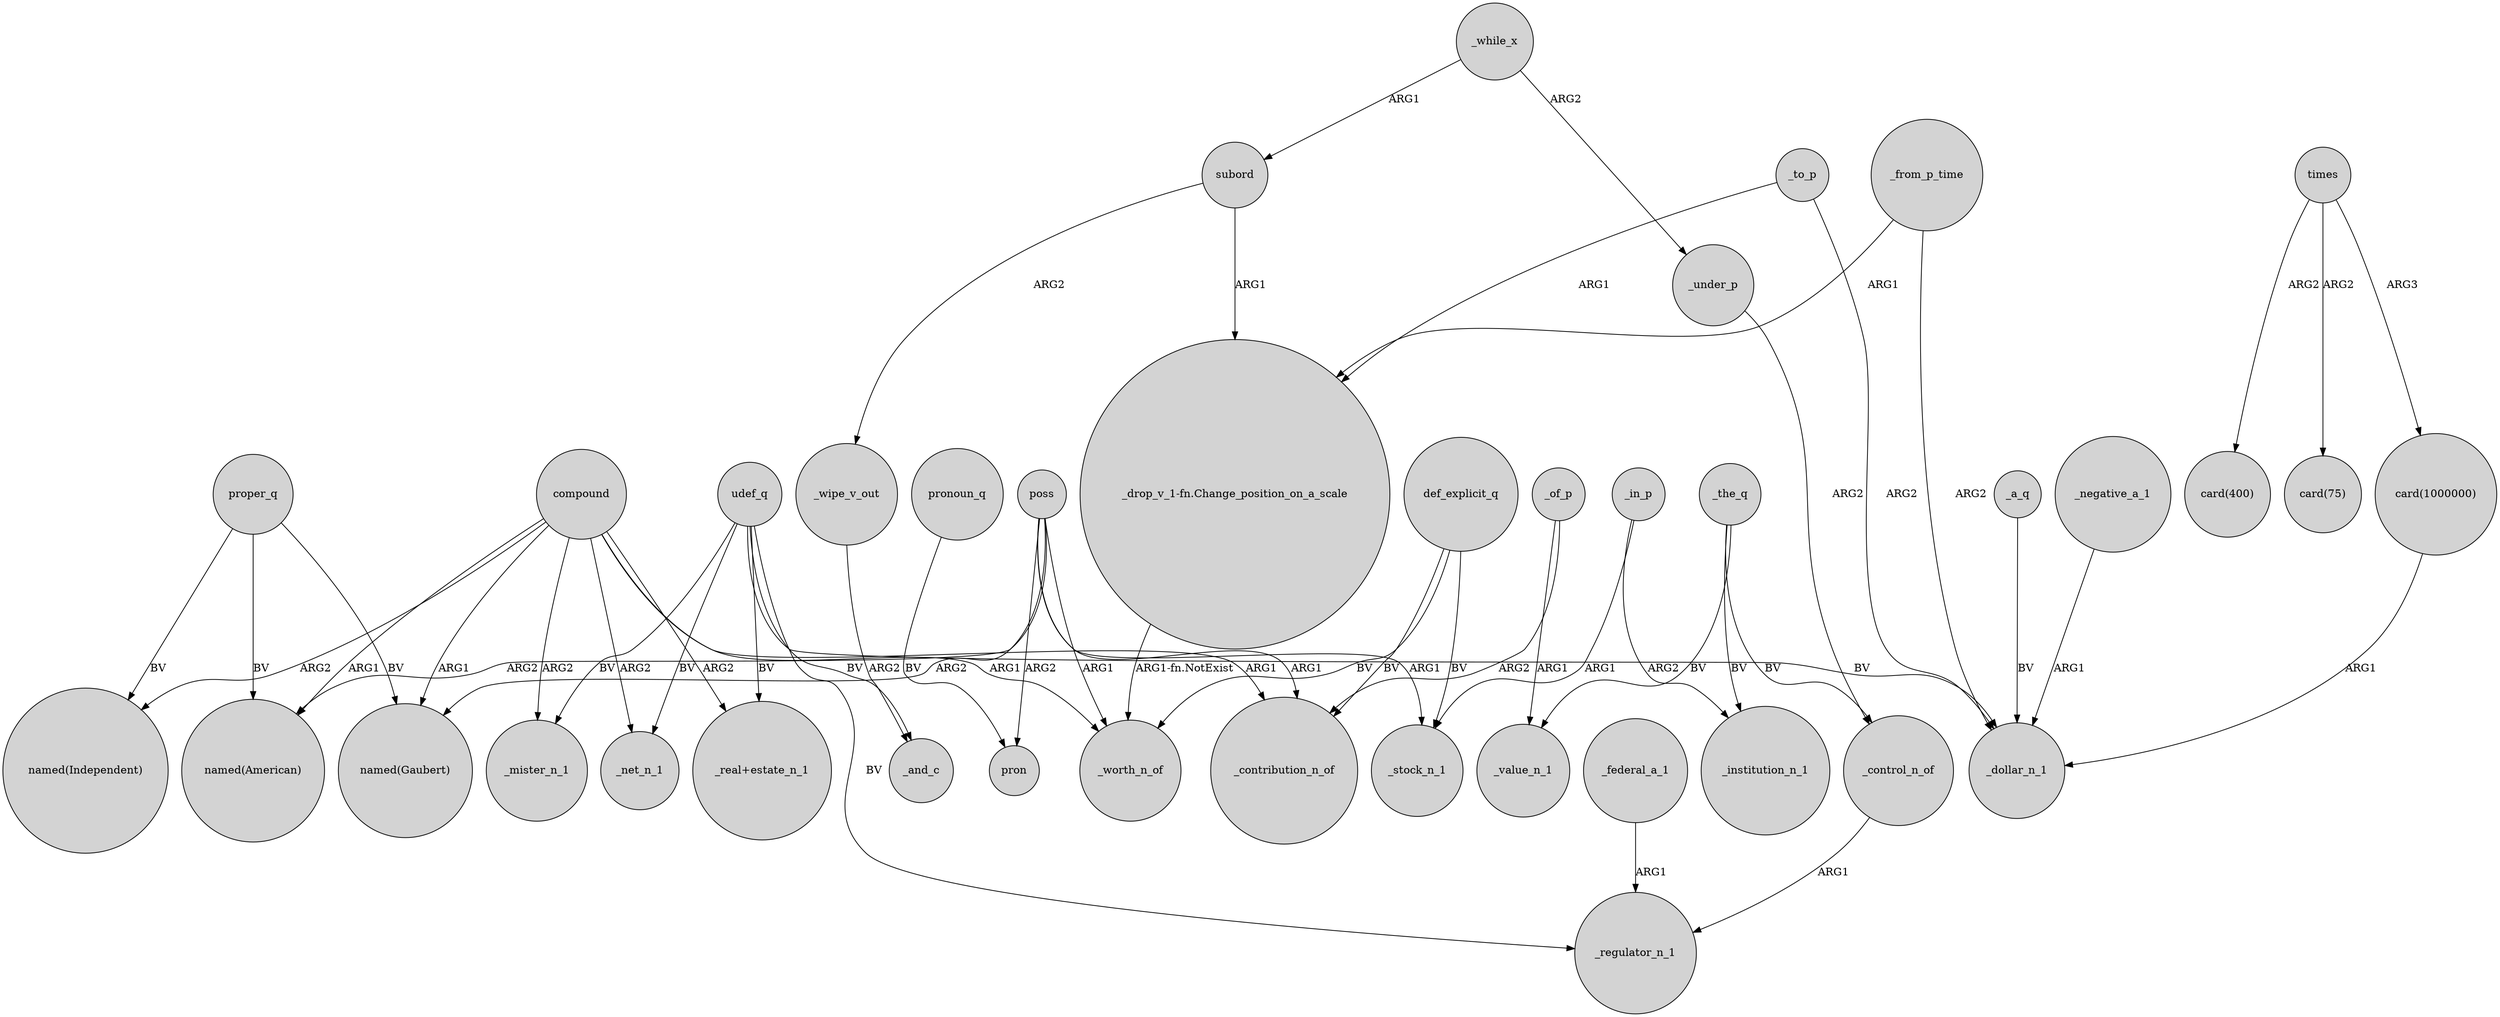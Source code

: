 digraph {
	node [shape=circle style=filled]
	"card(1000000)" -> _dollar_n_1 [label=ARG1]
	_federal_a_1 -> _regulator_n_1 [label=ARG1]
	_to_p -> _dollar_n_1 [label=ARG2]
	poss -> _worth_n_of [label=ARG1]
	compound -> _contribution_n_of [label=ARG1]
	poss -> pron [label=ARG2]
	proper_q -> "named(American)" [label=BV]
	times -> "card(400)" [label=ARG2]
	def_explicit_q -> _worth_n_of [label=BV]
	compound -> "named(American)" [label=ARG1]
	_the_q -> _control_n_of [label=BV]
	compound -> _mister_n_1 [label=ARG2]
	poss -> _stock_n_1 [label=ARG1]
	_while_x -> subord [label=ARG1]
	_of_p -> _value_n_1 [label=ARG1]
	udef_q -> _mister_n_1 [label=BV]
	_while_x -> _under_p [label=ARG2]
	_control_n_of -> _regulator_n_1 [label=ARG1]
	subord -> _wipe_v_out [label=ARG2]
	compound -> "named(Gaubert)" [label=ARG1]
	poss -> "named(Gaubert)" [label=ARG2]
	def_explicit_q -> _stock_n_1 [label=BV]
	_of_p -> _contribution_n_of [label=ARG2]
	_a_q -> _dollar_n_1 [label=BV]
	compound -> "_real+estate_n_1" [label=ARG2]
	compound -> _worth_n_of [label=ARG1]
	pronoun_q -> pron [label=BV]
	_wipe_v_out -> _and_c [label=ARG2]
	compound -> _net_n_1 [label=ARG2]
	_to_p -> "_drop_v_1-fn.Change_position_on_a_scale" [label=ARG1]
	_from_p_time -> "_drop_v_1-fn.Change_position_on_a_scale" [label=ARG1]
	_under_p -> _control_n_of [label=ARG2]
	_from_p_time -> _dollar_n_1 [label=ARG2]
	times -> "card(75)" [label=ARG2]
	times -> "card(1000000)" [label=ARG3]
	compound -> "named(Independent)" [label=ARG2]
	_in_p -> _stock_n_1 [label=ARG1]
	subord -> "_drop_v_1-fn.Change_position_on_a_scale" [label=ARG1]
	udef_q -> "_real+estate_n_1" [label=BV]
	def_explicit_q -> _contribution_n_of [label=BV]
	_negative_a_1 -> _dollar_n_1 [label=ARG1]
	proper_q -> "named(Gaubert)" [label=BV]
	"_drop_v_1-fn.Change_position_on_a_scale" -> _worth_n_of [label="ARG1-fn.NotExist"]
	_the_q -> _value_n_1 [label=BV]
	udef_q -> _net_n_1 [label=BV]
	_in_p -> _institution_n_1 [label=ARG2]
	poss -> "named(American)" [label=ARG2]
	poss -> _contribution_n_of [label=ARG1]
	udef_q -> _and_c [label=BV]
	udef_q -> _regulator_n_1 [label=BV]
	proper_q -> "named(Independent)" [label=BV]
	_the_q -> _institution_n_1 [label=BV]
	udef_q -> _dollar_n_1 [label=BV]
}
